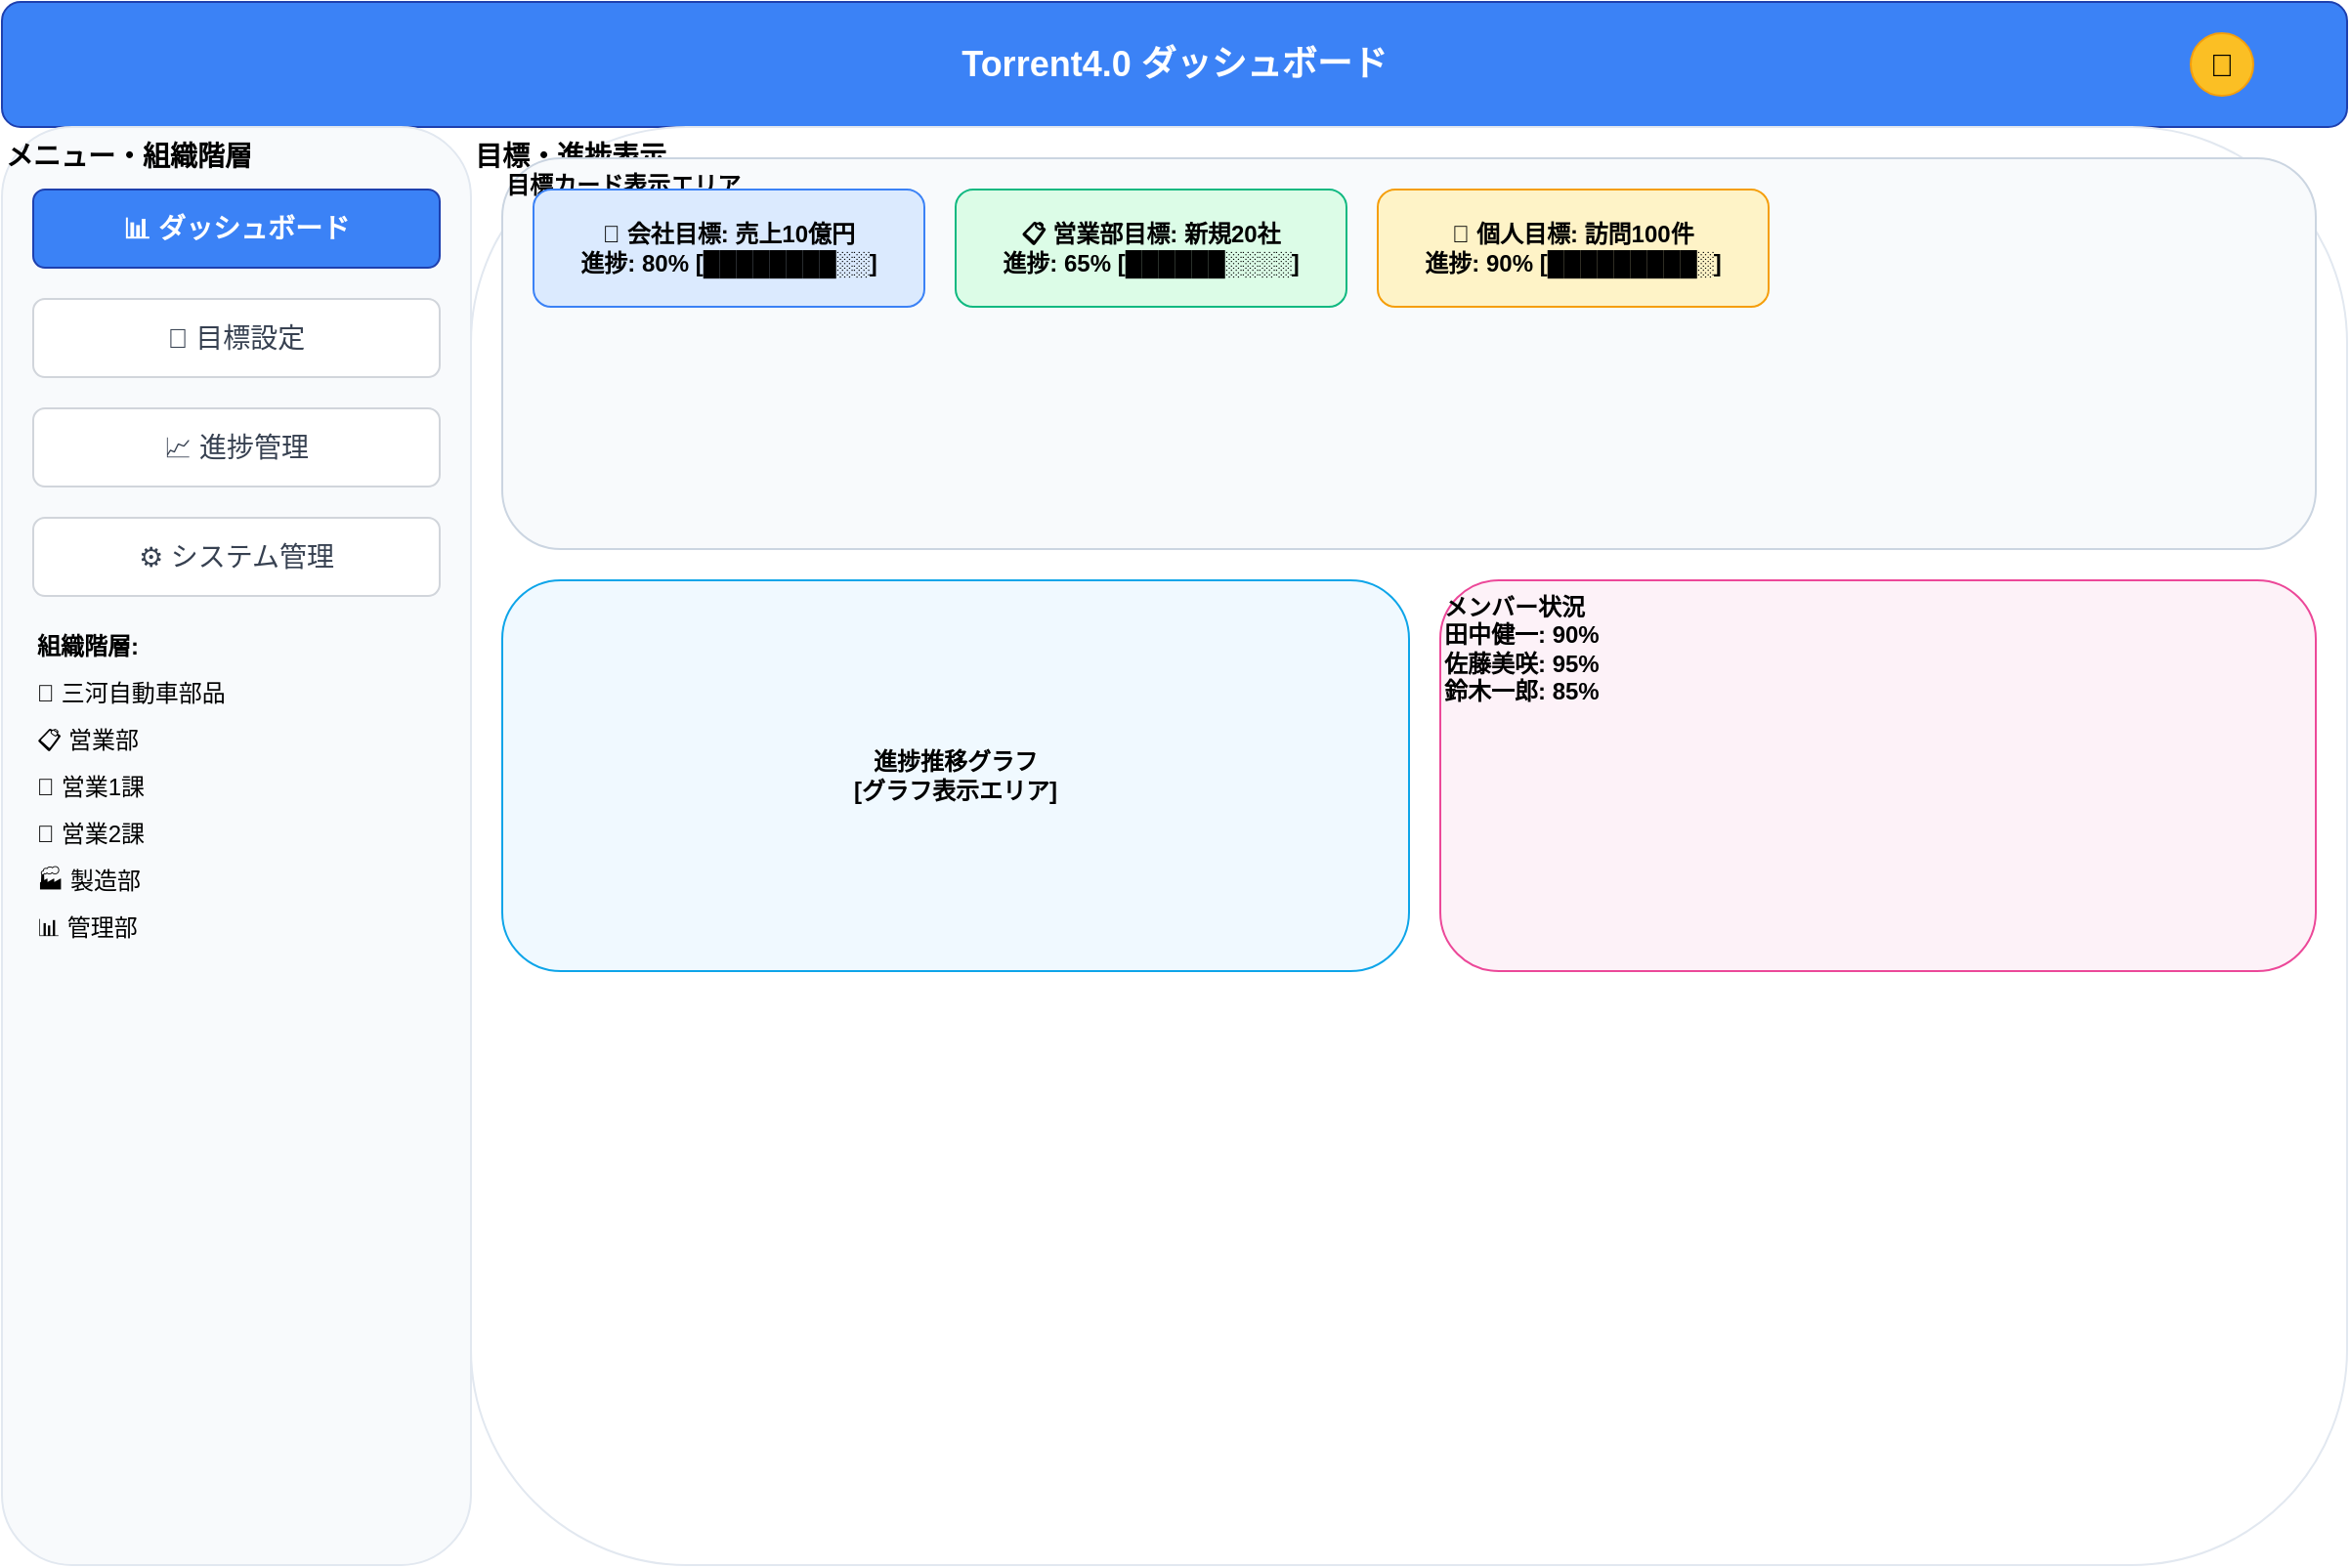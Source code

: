 <mxfile version="24.7.17" type="device">
  <diagram name="SC1_ダッシュボード" id="SC1_dashboard">
    <mxGraphModel dx="1422" dy="794" grid="1" gridSize="10" guides="1" tooltips="1" connect="1" arrows="1" fold="1" page="1" pageScale="1" pageWidth="1200" pageHeight="800" math="0" shadow="0">
      <root>
        <mxCell id="0" />
        <mxCell id="1" parent="0" />
        
        <!-- ヘッダー -->
        <mxCell id="header" value="Torrent4.0 ダッシュボード" style="rounded=1;whiteSpace=wrap;html=1;fillColor=#3b82f6;fontColor=#ffffff;fontSize=18;fontStyle=1;strokeColor=#1e40af;" vertex="1" parent="1">
          <mxGeometry x="0" y="0" width="1200" height="64" as="geometry" />
        </mxCell>
        
        <!-- 通知アイコン -->
        <mxCell id="notification" value="🔔" style="ellipse;whiteSpace=wrap;html=1;fillColor=#fbbf24;strokeColor=#f59e0b;fontSize=16;" vertex="1" parent="1">
          <mxGeometry x="1120" y="16" width="32" height="32" as="geometry" />
        </mxCell>
        
        <!-- サイドバー -->
        <mxCell id="sidebar" value="メニュー・組織階層" style="rounded=1;whiteSpace=wrap;html=1;fillColor=#f8fafc;strokeColor=#e2e8f0;fontSize=14;fontStyle=1;align=left;verticalAlign=top;" vertex="1" parent="1">
          <mxGeometry x="0" y="64" width="240" height="736" as="geometry" />
        </mxCell>
        
        <!-- メニュー項目 -->
        <mxCell id="menu_dashboard" value="📊 ダッシュボード" style="rounded=1;whiteSpace=wrap;html=1;fillColor=#3b82f6;fontColor=#ffffff;fontSize=14;fontStyle=1;strokeColor=#1e40af;" vertex="1" parent="1">
          <mxGeometry x="16" y="96" width="208" height="40" as="geometry" />
        </mxCell>
        
        <mxCell id="menu_goals" value="🎯 目標設定" style="rounded=1;whiteSpace=wrap;html=1;fillColor=#ffffff;fontColor=#374151;fontSize=14;strokeColor=#d1d5db;" vertex="1" parent="1">
          <mxGeometry x="16" y="152" width="208" height="40" as="geometry" />
        </mxCell>
        
        <mxCell id="menu_progress" value="📈 進捗管理" style="rounded=1;whiteSpace=wrap;html=1;fillColor=#ffffff;fontColor=#374151;fontSize=14;strokeColor=#d1d5db;" vertex="1" parent="1">
          <mxGeometry x="16" y="208" width="208" height="40" as="geometry" />
        </mxCell>
        
        <mxCell id="menu_system" value="⚙️ システム管理" style="rounded=1;whiteSpace=wrap;html=1;fillColor=#ffffff;fontColor=#374151;fontSize=14;strokeColor=#d1d5db;" vertex="1" parent="1">
          <mxGeometry x="16" y="264" width="208" height="40" as="geometry" />
        </mxCell>
        
        <!-- 組織階層 -->
        <mxCell id="org_title" value="組織階層:" style="text;html=1;strokeColor=none;fillColor=none;align=left;verticalAlign=middle;whiteSpace=wrap;rounded=0;fontSize=12;fontStyle=1;" vertex="1" parent="1">
          <mxGeometry x="16" y="320" width="80" height="20" as="geometry" />
        </mxCell>
        
        <mxCell id="org_company" value="🏢 三河自動車部品" style="text;html=1;strokeColor=none;fillColor=none;align=left;verticalAlign=middle;whiteSpace=wrap;rounded=0;fontSize=12;" vertex="1" parent="1">
          <mxGeometry x="16" y="344" width="120" height="20" as="geometry" />
        </mxCell>
        
        <mxCell id="org_sales" value="  📋 営業部" style="text;html=1;strokeColor=none;fillColor=none;align=left;verticalAlign=middle;whiteSpace=wrap;rounded=0;fontSize=12;" vertex="1" parent="1">
          <mxGeometry x="16" y="368" width="80" height="20" as="geometry" />
        </mxCell>
        
        <mxCell id="org_sales1" value="    👥 営業1課" style="text;html=1;strokeColor=none;fillColor=none;align=left;verticalAlign=middle;whiteSpace=wrap;rounded=0;fontSize=12;" vertex="1" parent="1">
          <mxGeometry x="16" y="392" width="80" height="20" as="geometry" />
        </mxCell>
        
        <mxCell id="org_sales2" value="    👥 営業2課" style="text;html=1;strokeColor=none;fillColor=none;align=left;verticalAlign=middle;whiteSpace=wrap;rounded=0;fontSize=12;" vertex="1" parent="1">
          <mxGeometry x="16" y="416" width="80" height="20" as="geometry" />
        </mxCell>
        
        <mxCell id="org_manufacturing" value="  🏭 製造部" style="text;html=1;strokeColor=none;fillColor=none;align=left;verticalAlign=middle;whiteSpace=wrap;rounded=0;fontSize=12;" vertex="1" parent="1">
          <mxGeometry x="16" y="440" width="80" height="20" as="geometry" />
        </mxCell>
        
        <mxCell id="org_admin" value="  📊 管理部" style="text;html=1;strokeColor=none;fillColor=none;align=left;verticalAlign=middle;whiteSpace=wrap;rounded=0;fontSize=12;" vertex="1" parent="1">
          <mxGeometry x="16" y="464" width="80" height="20" as="geometry" />
        </mxCell>
        
        <!-- メインエリア -->
        <mxCell id="main_area" value="目標・進捗表示" style="rounded=1;whiteSpace=wrap;html=1;fillColor=#ffffff;strokeColor=#e2e8f0;fontSize=14;fontStyle=1;align=left;verticalAlign=top;" vertex="1" parent="1">
          <mxGeometry x="240" y="64" width="960" height="736" as="geometry" />
        </mxCell>
        
        <!-- 目標カード表示エリア -->
        <mxCell id="goal_cards" value="目標カード表示エリア" style="rounded=1;whiteSpace=wrap;html=1;fillColor=#f8fafc;strokeColor=#cbd5e1;fontSize=12;fontStyle=1;align=left;verticalAlign=top;" vertex="1" parent="1">
          <mxGeometry x="256" y="80" width="928" height="200" as="geometry" />
        </mxCell>
        
        <!-- 会社目標カード -->
        <mxCell id="company_goal" value="🏢 会社目標: 売上10億円&#xa;進捗: 80% [████████░░]" style="rounded=1;whiteSpace=wrap;html=1;fillColor=#dbeafe;strokeColor=#3b82f6;fontSize=12;fontStyle=1;" vertex="1" parent="1">
          <mxGeometry x="272" y="96" width="200" height="60" as="geometry" />
        </mxCell>
        
        <!-- 営業部目標カード -->
        <mxCell id="sales_goal" value="📋 営業部目標: 新規20社&#xa;進捗: 65% [██████░░░░]" style="rounded=1;whiteSpace=wrap;html=1;fillColor=#dcfce7;strokeColor=#10b981;fontSize=12;fontStyle=1;" vertex="1" parent="1">
          <mxGeometry x="488" y="96" width="200" height="60" as="geometry" />
        </mxCell>
        
        <!-- 個人目標カード -->
        <mxCell id="personal_goal" value="👤 個人目標: 訪問100件&#xa;進捗: 90% [█████████░]" style="rounded=1;whiteSpace=wrap;html=1;fillColor=#fef3c7;strokeColor=#f59e0b;fontSize=12;fontStyle=1;" vertex="1" parent="1">
          <mxGeometry x="704" y="96" width="200" height="60" as="geometry" />
        </mxCell>
        
        <!-- 進捗推移グラフ -->
        <mxCell id="progress_chart" value="進捗推移グラフ&#xa;[グラフ表示エリア]" style="rounded=1;whiteSpace=wrap;html=1;fillColor=#f0f9ff;strokeColor=#0ea5e9;fontSize=12;fontStyle=1;align=center;" vertex="1" parent="1">
          <mxGeometry x="256" y="296" width="464" height="200" as="geometry" />
        </mxCell>
        
        <!-- メンバー状況 -->
        <mxCell id="member_status" value="メンバー状況&#xa;田中健一: 90%&#xa;佐藤美咲: 95%&#xa;鈴木一郎: 85%" style="rounded=1;whiteSpace=wrap;html=1;fillColor=#fdf2f8;strokeColor=#ec4899;fontSize=12;fontStyle=1;align=left;verticalAlign=top;" vertex="1" parent="1">
          <mxGeometry x="736" y="296" width="448" height="200" as="geometry" />
        </mxCell>
        
      </root>
    </mxGraphModel>
  </diagram>
</mxfile>
